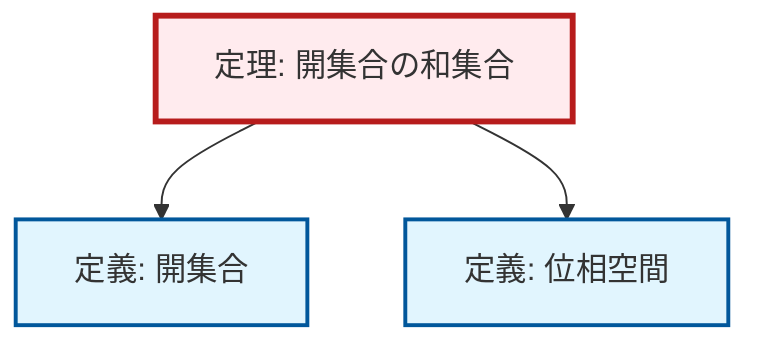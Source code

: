graph TD
    classDef definition fill:#e1f5fe,stroke:#01579b,stroke-width:2px
    classDef theorem fill:#f3e5f5,stroke:#4a148c,stroke-width:2px
    classDef axiom fill:#fff3e0,stroke:#e65100,stroke-width:2px
    classDef example fill:#e8f5e9,stroke:#1b5e20,stroke-width:2px
    classDef current fill:#ffebee,stroke:#b71c1c,stroke-width:3px
    def-topological-space["定義: 位相空間"]:::definition
    thm-union-open-sets["定理: 開集合の和集合"]:::theorem
    def-open-set["定義: 開集合"]:::definition
    thm-union-open-sets --> def-open-set
    thm-union-open-sets --> def-topological-space
    class thm-union-open-sets current